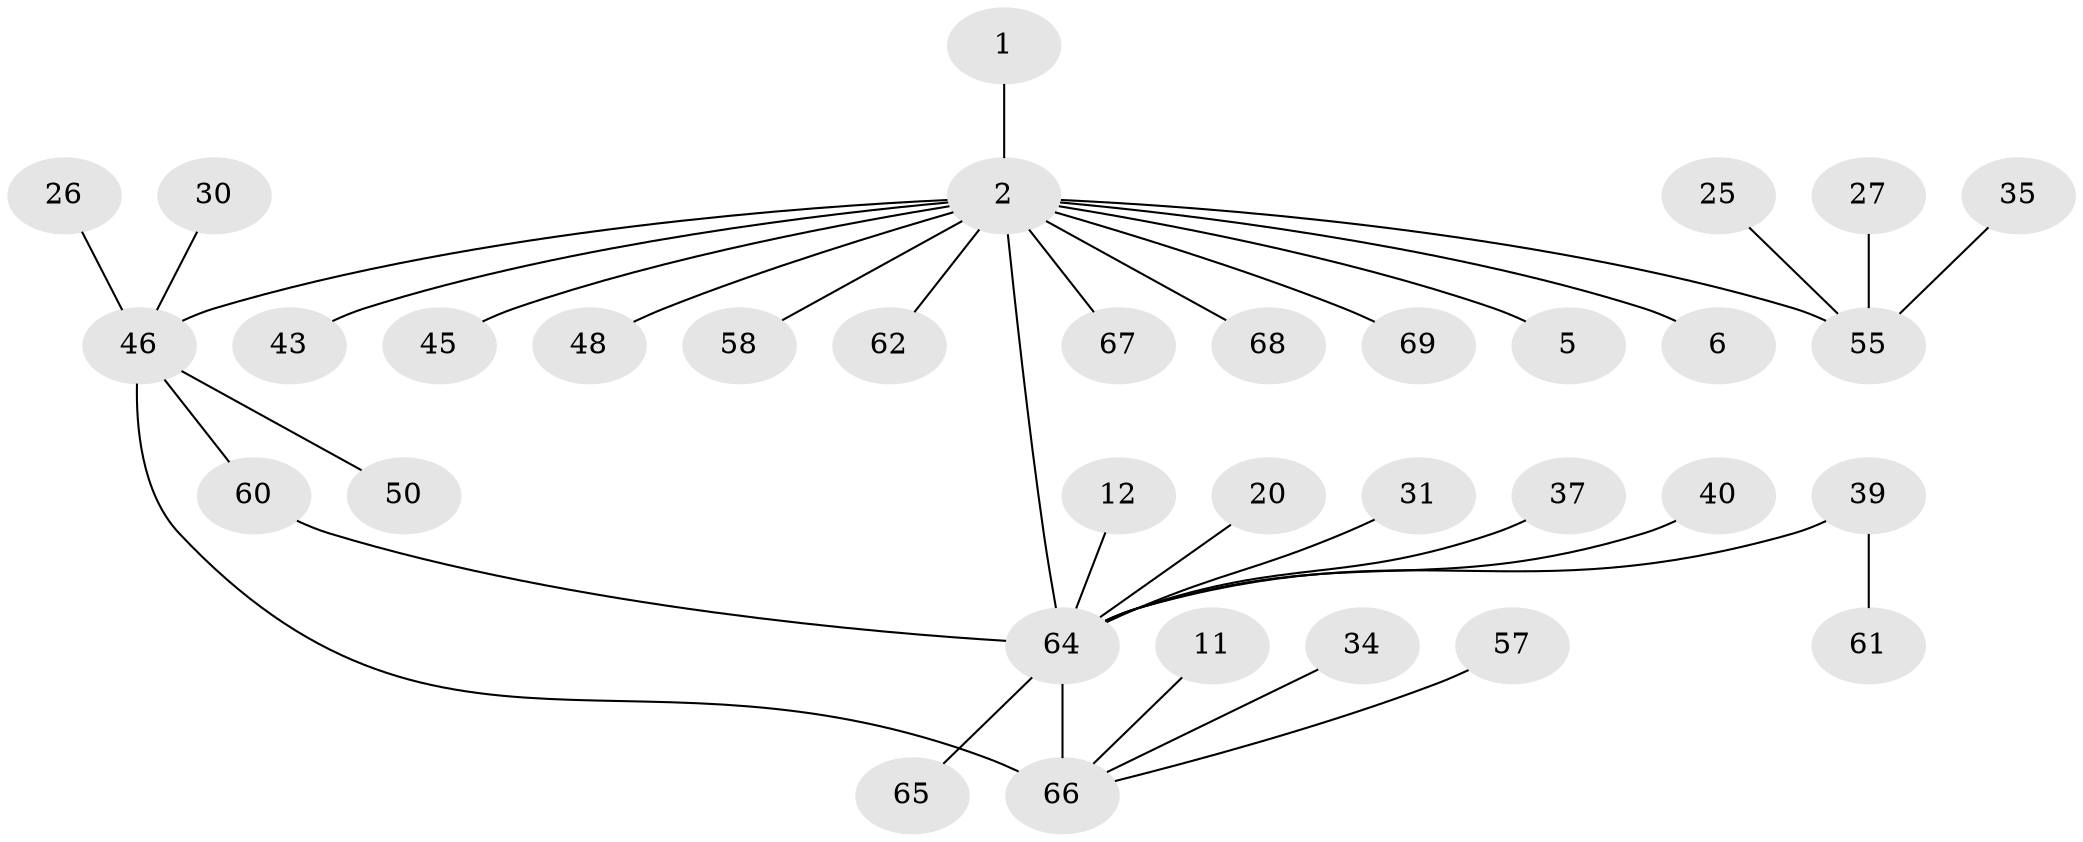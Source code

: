 // original degree distribution, {1: 0.5362318840579711, 26: 0.014492753623188406, 7: 0.014492753623188406, 9: 0.014492753623188406, 3: 0.17391304347826086, 2: 0.14492753623188406, 8: 0.014492753623188406, 4: 0.057971014492753624, 12: 0.014492753623188406, 5: 0.014492753623188406}
// Generated by graph-tools (version 1.1) at 2025/48/03/09/25 04:48:17]
// undirected, 34 vertices, 35 edges
graph export_dot {
graph [start="1"]
  node [color=gray90,style=filled];
  1;
  2;
  5;
  6;
  11;
  12;
  20;
  25;
  26;
  27;
  30;
  31;
  34 [super="+10"];
  35;
  37;
  39 [super="+23"];
  40;
  43 [super="+22"];
  45;
  46 [super="+14+21"];
  48;
  50;
  55 [super="+15+28+52"];
  57;
  58;
  60 [super="+59"];
  61;
  62;
  64 [super="+8+51+54"];
  65;
  66 [super="+4"];
  67 [super="+53"];
  68;
  69 [super="+44+63"];
  1 -- 2;
  2 -- 5;
  2 -- 6;
  2 -- 45;
  2 -- 48;
  2 -- 55 [weight=6];
  2 -- 58;
  2 -- 62;
  2 -- 68;
  2 -- 64 [weight=5];
  2 -- 43;
  2 -- 69;
  2 -- 67;
  2 -- 46 [weight=3];
  11 -- 66;
  12 -- 64;
  20 -- 64;
  25 -- 55;
  26 -- 46;
  27 -- 55;
  30 -- 46;
  31 -- 64;
  34 -- 66;
  35 -- 55;
  37 -- 64 [weight=2];
  39 -- 61;
  39 -- 64 [weight=2];
  40 -- 64;
  46 -- 50;
  46 -- 60;
  46 -- 66 [weight=2];
  57 -- 66;
  60 -- 64;
  64 -- 65;
  64 -- 66 [weight=3];
}

